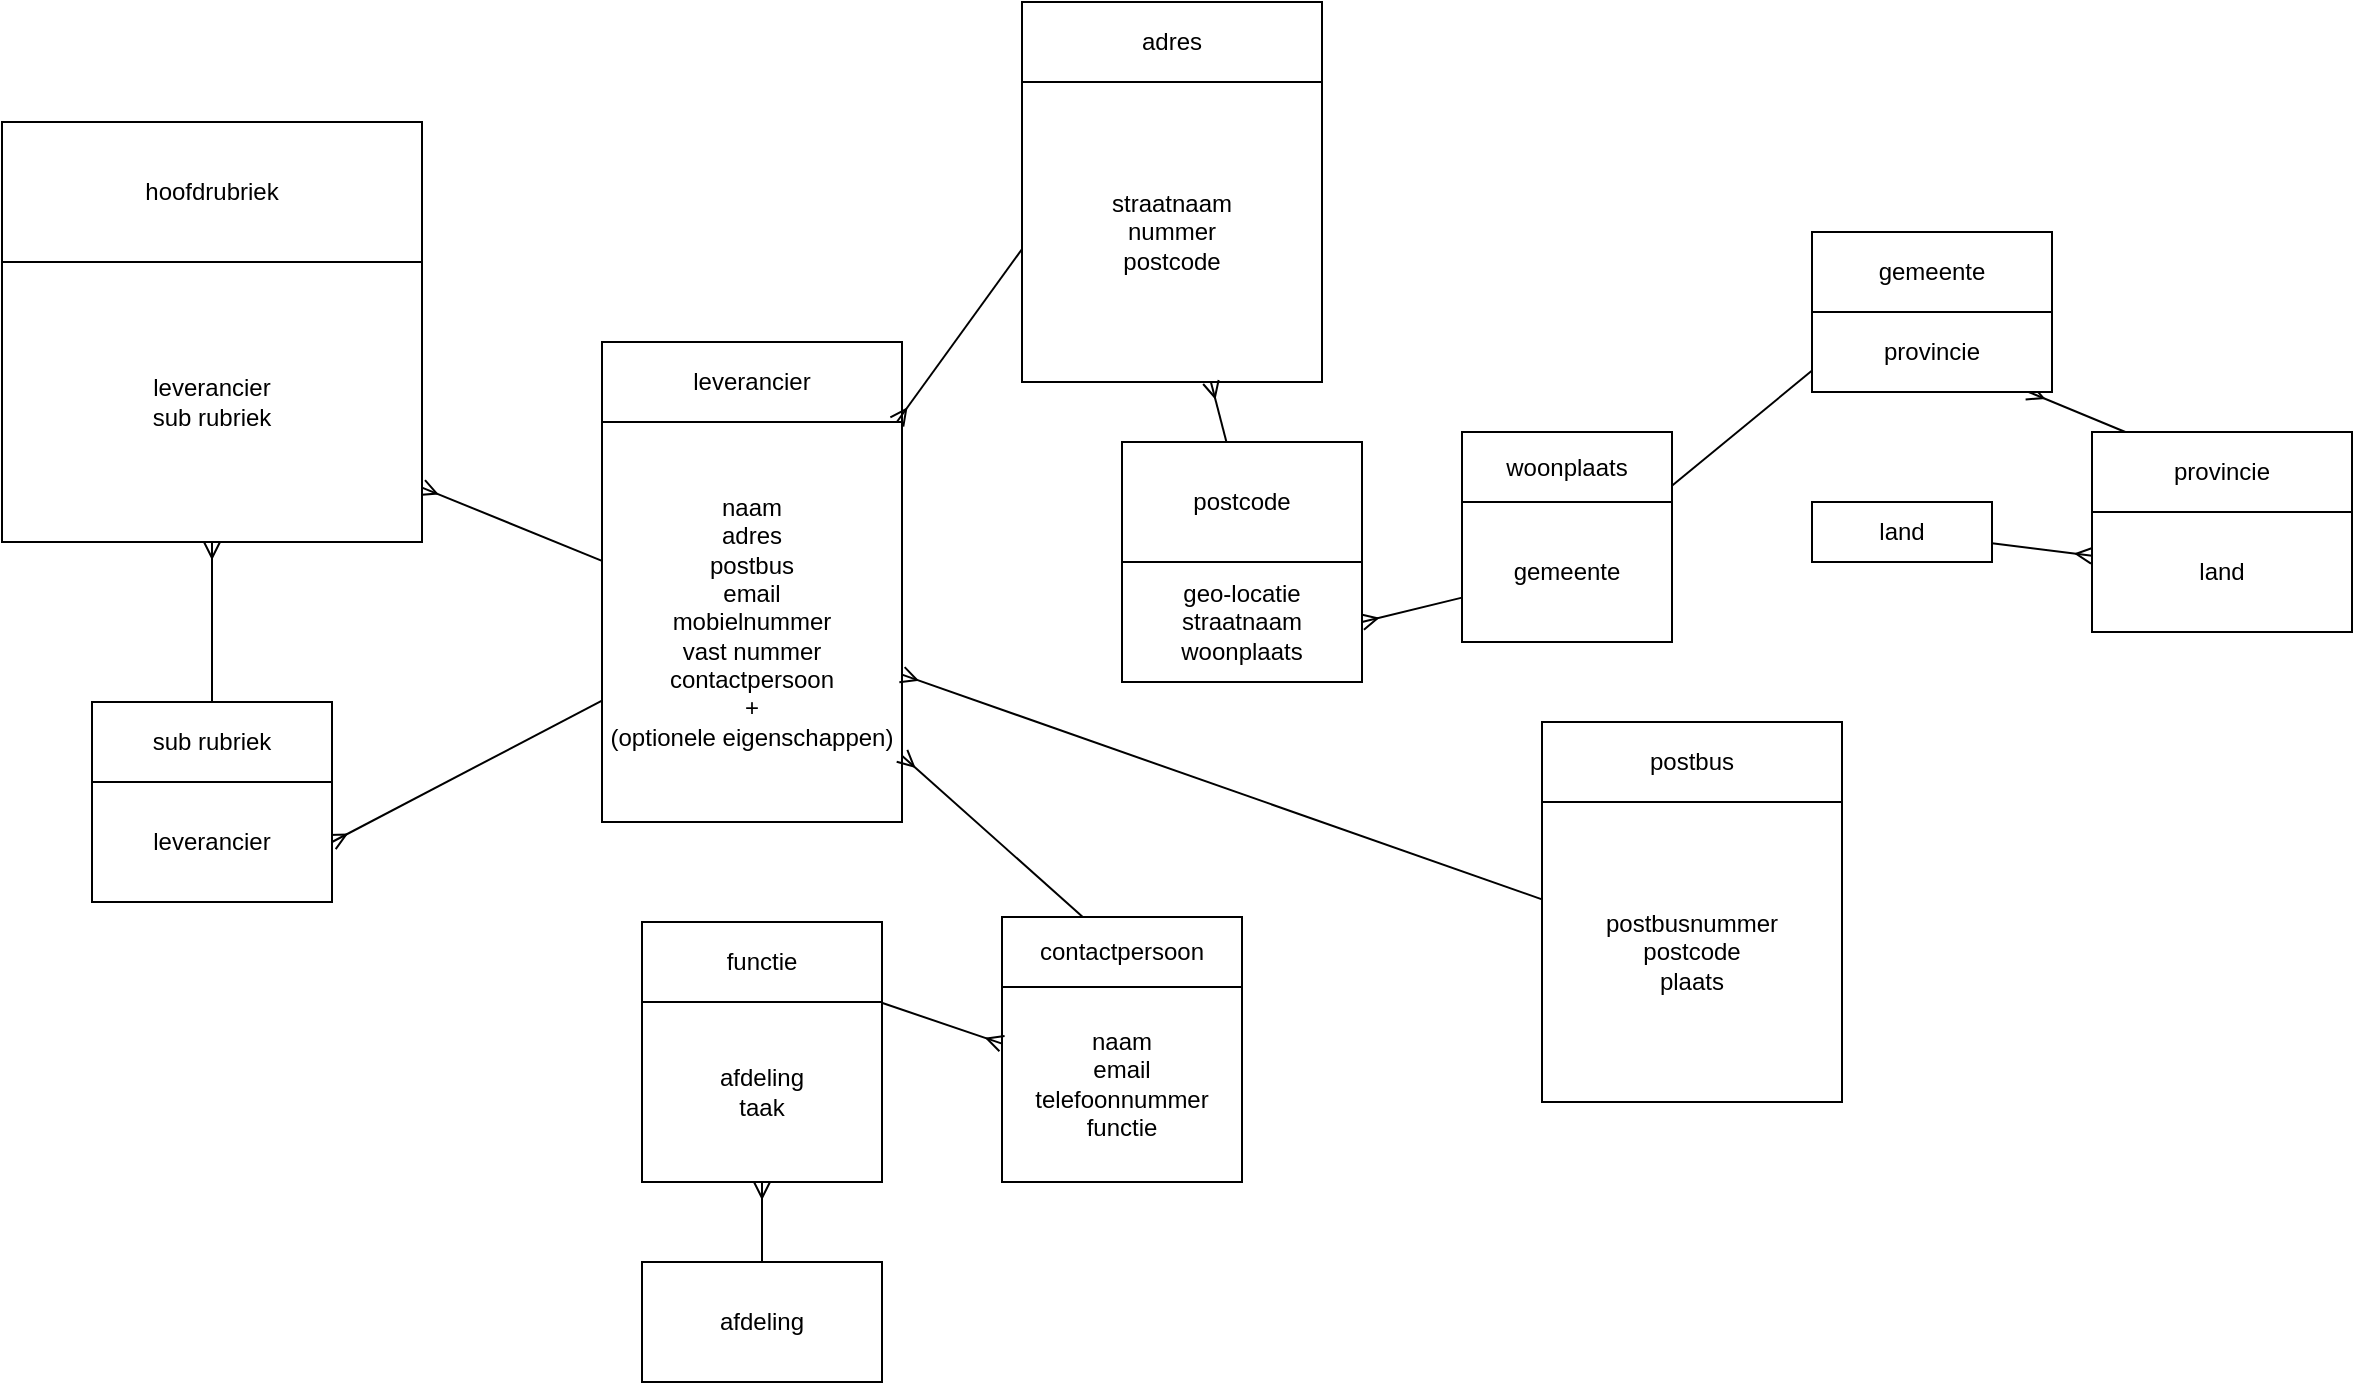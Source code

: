 <mxfile>
    <diagram id="RmRykAjFj8UFP34hn3Dj" name="Page-1">
        <mxGraphModel dx="2045" dy="792" grid="1" gridSize="10" guides="1" tooltips="1" connect="1" arrows="1" fold="1" page="1" pageScale="1" pageWidth="850" pageHeight="1100" math="0" shadow="0">
            <root>
                <mxCell id="0"/>
                <mxCell id="1" parent="0"/>
                <mxCell id="2" value="leverancier" style="whiteSpace=wrap;html=1;" vertex="1" parent="1">
                    <mxGeometry x="140" y="190" width="150" height="40" as="geometry"/>
                </mxCell>
                <mxCell id="36" value="" style="edgeStyle=none;html=1;endArrow=ERmany;endFill=0;" edge="1" parent="1" source="3" target="33">
                    <mxGeometry relative="1" as="geometry"/>
                </mxCell>
                <mxCell id="37" value="" style="edgeStyle=none;html=1;endArrow=ERmany;endFill=0;entryX=1;entryY=0.5;entryDx=0;entryDy=0;" edge="1" parent="1" source="3" target="35">
                    <mxGeometry relative="1" as="geometry">
                        <mxPoint x="30" y="430" as="targetPoint"/>
                        <Array as="points"/>
                    </mxGeometry>
                </mxCell>
                <mxCell id="3" value="naam&lt;br&gt;adres&lt;br&gt;postbus&lt;br&gt;email&lt;br&gt;mobielnummer&lt;br&gt;vast nummer&lt;br&gt;contactpersoon&lt;br&gt;+&lt;br&gt;(optionele eigenschappen)" style="whiteSpace=wrap;html=1;" vertex="1" parent="1">
                    <mxGeometry x="140" y="230" width="150" height="200" as="geometry"/>
                </mxCell>
                <mxCell id="19" value="" style="edgeStyle=none;html=1;endArrow=ERmany;endFill=0;" edge="1" parent="1" source="5" target="3">
                    <mxGeometry relative="1" as="geometry"/>
                </mxCell>
                <mxCell id="5" value="adres" style="whiteSpace=wrap;html=1;" vertex="1" parent="1">
                    <mxGeometry x="350" y="20" width="150" height="40" as="geometry"/>
                </mxCell>
                <mxCell id="6" value="straatnaam&lt;br&gt;nummer&lt;br&gt;postcode" style="whiteSpace=wrap;html=1;" vertex="1" parent="1">
                    <mxGeometry x="350" y="60" width="150" height="150" as="geometry"/>
                </mxCell>
                <mxCell id="7" value="postbus" style="whiteSpace=wrap;html=1;" vertex="1" parent="1">
                    <mxGeometry x="610" y="380" width="150" height="40" as="geometry"/>
                </mxCell>
                <mxCell id="21" value="" style="edgeStyle=none;html=1;endArrow=ERmany;endFill=0;" edge="1" parent="1" source="8" target="3">
                    <mxGeometry relative="1" as="geometry"/>
                </mxCell>
                <mxCell id="8" value="postbusnummer&lt;br&gt;postcode&lt;br&gt;plaats" style="whiteSpace=wrap;html=1;" vertex="1" parent="1">
                    <mxGeometry x="610" y="420" width="150" height="150" as="geometry"/>
                </mxCell>
                <mxCell id="23" value="" style="edgeStyle=none;html=1;endArrow=ERmany;endFill=0;" edge="1" parent="1" source="9" target="11">
                    <mxGeometry relative="1" as="geometry"/>
                </mxCell>
                <mxCell id="9" value="land" style="whiteSpace=wrap;html=1;" vertex="1" parent="1">
                    <mxGeometry x="745" y="270" width="90" height="30" as="geometry"/>
                </mxCell>
                <mxCell id="24" value="" style="edgeStyle=none;html=1;endArrow=ERmany;endFill=0;" edge="1" parent="1" source="10" target="14">
                    <mxGeometry relative="1" as="geometry"/>
                </mxCell>
                <mxCell id="10" value="provincie" style="whiteSpace=wrap;html=1;" vertex="1" parent="1">
                    <mxGeometry x="885" y="235" width="130" height="40" as="geometry"/>
                </mxCell>
                <mxCell id="11" value="land" style="whiteSpace=wrap;html=1;" vertex="1" parent="1">
                    <mxGeometry x="885" y="275" width="130" height="60" as="geometry"/>
                </mxCell>
                <mxCell id="18" value="" style="edgeStyle=none;html=1;endArrow=ERmany;endFill=0;" edge="1" parent="1" source="13" target="17">
                    <mxGeometry relative="1" as="geometry"/>
                </mxCell>
                <mxCell id="13" value="gemeente" style="whiteSpace=wrap;html=1;" vertex="1" parent="1">
                    <mxGeometry x="745" y="135" width="120" height="40" as="geometry"/>
                </mxCell>
                <mxCell id="14" value="provincie" style="whiteSpace=wrap;html=1;" vertex="1" parent="1">
                    <mxGeometry x="745" y="175" width="120" height="40" as="geometry"/>
                </mxCell>
                <mxCell id="16" value="woonplaats" style="whiteSpace=wrap;html=1;" vertex="1" parent="1">
                    <mxGeometry x="570" y="235" width="105" height="35" as="geometry"/>
                </mxCell>
                <mxCell id="30" style="edgeStyle=none;html=1;endArrow=ERmany;endFill=0;entryX=1;entryY=0.5;entryDx=0;entryDy=0;" edge="1" parent="1" source="17" target="27">
                    <mxGeometry relative="1" as="geometry">
                        <mxPoint x="570" y="390" as="targetPoint"/>
                    </mxGeometry>
                </mxCell>
                <mxCell id="17" value="gemeente" style="whiteSpace=wrap;html=1;" vertex="1" parent="1">
                    <mxGeometry x="570" y="270" width="105" height="70" as="geometry"/>
                </mxCell>
                <mxCell id="31" value="" style="edgeStyle=none;html=1;endArrow=ERmany;endFill=0;" edge="1" parent="1" source="26" target="6">
                    <mxGeometry relative="1" as="geometry"/>
                </mxCell>
                <mxCell id="26" value="postcode" style="whiteSpace=wrap;html=1;" vertex="1" parent="1">
                    <mxGeometry x="400" y="240" width="120" height="60" as="geometry"/>
                </mxCell>
                <mxCell id="27" value="geo-locatie&lt;br&gt;straatnaam&lt;br&gt;woonplaats" style="whiteSpace=wrap;html=1;" vertex="1" parent="1">
                    <mxGeometry x="400" y="300" width="120" height="60" as="geometry"/>
                </mxCell>
                <mxCell id="32" value="hoofdrubriek" style="whiteSpace=wrap;html=1;" vertex="1" parent="1">
                    <mxGeometry x="-160" y="80" width="210" height="70" as="geometry"/>
                </mxCell>
                <mxCell id="33" value="leverancier&lt;br&gt;sub rubriek" style="whiteSpace=wrap;html=1;" vertex="1" parent="1">
                    <mxGeometry x="-160" y="150" width="210" height="140" as="geometry"/>
                </mxCell>
                <mxCell id="38" value="" style="edgeStyle=none;html=1;endArrow=ERmany;endFill=0;" edge="1" parent="1" source="34" target="33">
                    <mxGeometry relative="1" as="geometry"/>
                </mxCell>
                <mxCell id="34" value="sub rubriek" style="whiteSpace=wrap;html=1;" vertex="1" parent="1">
                    <mxGeometry x="-115" y="370" width="120" height="40" as="geometry"/>
                </mxCell>
                <mxCell id="35" value="leverancier" style="whiteSpace=wrap;html=1;" vertex="1" parent="1">
                    <mxGeometry x="-115" y="410" width="120" height="60" as="geometry"/>
                </mxCell>
                <mxCell id="40" value="" style="edgeStyle=none;html=1;endArrow=ERmany;endFill=0;" edge="1" parent="1" source="39" target="3">
                    <mxGeometry relative="1" as="geometry"/>
                </mxCell>
                <mxCell id="39" value="contactpersoon" style="whiteSpace=wrap;html=1;" vertex="1" parent="1">
                    <mxGeometry x="340" y="477.5" width="120" height="35" as="geometry"/>
                </mxCell>
                <mxCell id="41" value="naam&lt;br&gt;email&lt;br&gt;telefoonnummer&lt;br&gt;functie" style="whiteSpace=wrap;html=1;" vertex="1" parent="1">
                    <mxGeometry x="340" y="512.5" width="120" height="97.5" as="geometry"/>
                </mxCell>
                <mxCell id="45" value="" style="edgeStyle=none;html=1;endArrow=ERmany;endFill=0;" edge="1" parent="1" source="42" target="41">
                    <mxGeometry relative="1" as="geometry"/>
                </mxCell>
                <mxCell id="42" value="functie" style="whiteSpace=wrap;html=1;" vertex="1" parent="1">
                    <mxGeometry x="160" y="480" width="120" height="40" as="geometry"/>
                </mxCell>
                <mxCell id="43" value="afdeling&lt;br&gt;taak" style="whiteSpace=wrap;html=1;" vertex="1" parent="1">
                    <mxGeometry x="160" y="520" width="120" height="90" as="geometry"/>
                </mxCell>
                <mxCell id="47" value="" style="edgeStyle=none;html=1;endArrow=ERmany;endFill=0;" edge="1" parent="1" source="46" target="43">
                    <mxGeometry relative="1" as="geometry"/>
                </mxCell>
                <mxCell id="46" value="afdeling" style="whiteSpace=wrap;html=1;" vertex="1" parent="1">
                    <mxGeometry x="160" y="650" width="120" height="60" as="geometry"/>
                </mxCell>
            </root>
        </mxGraphModel>
    </diagram>
</mxfile>
